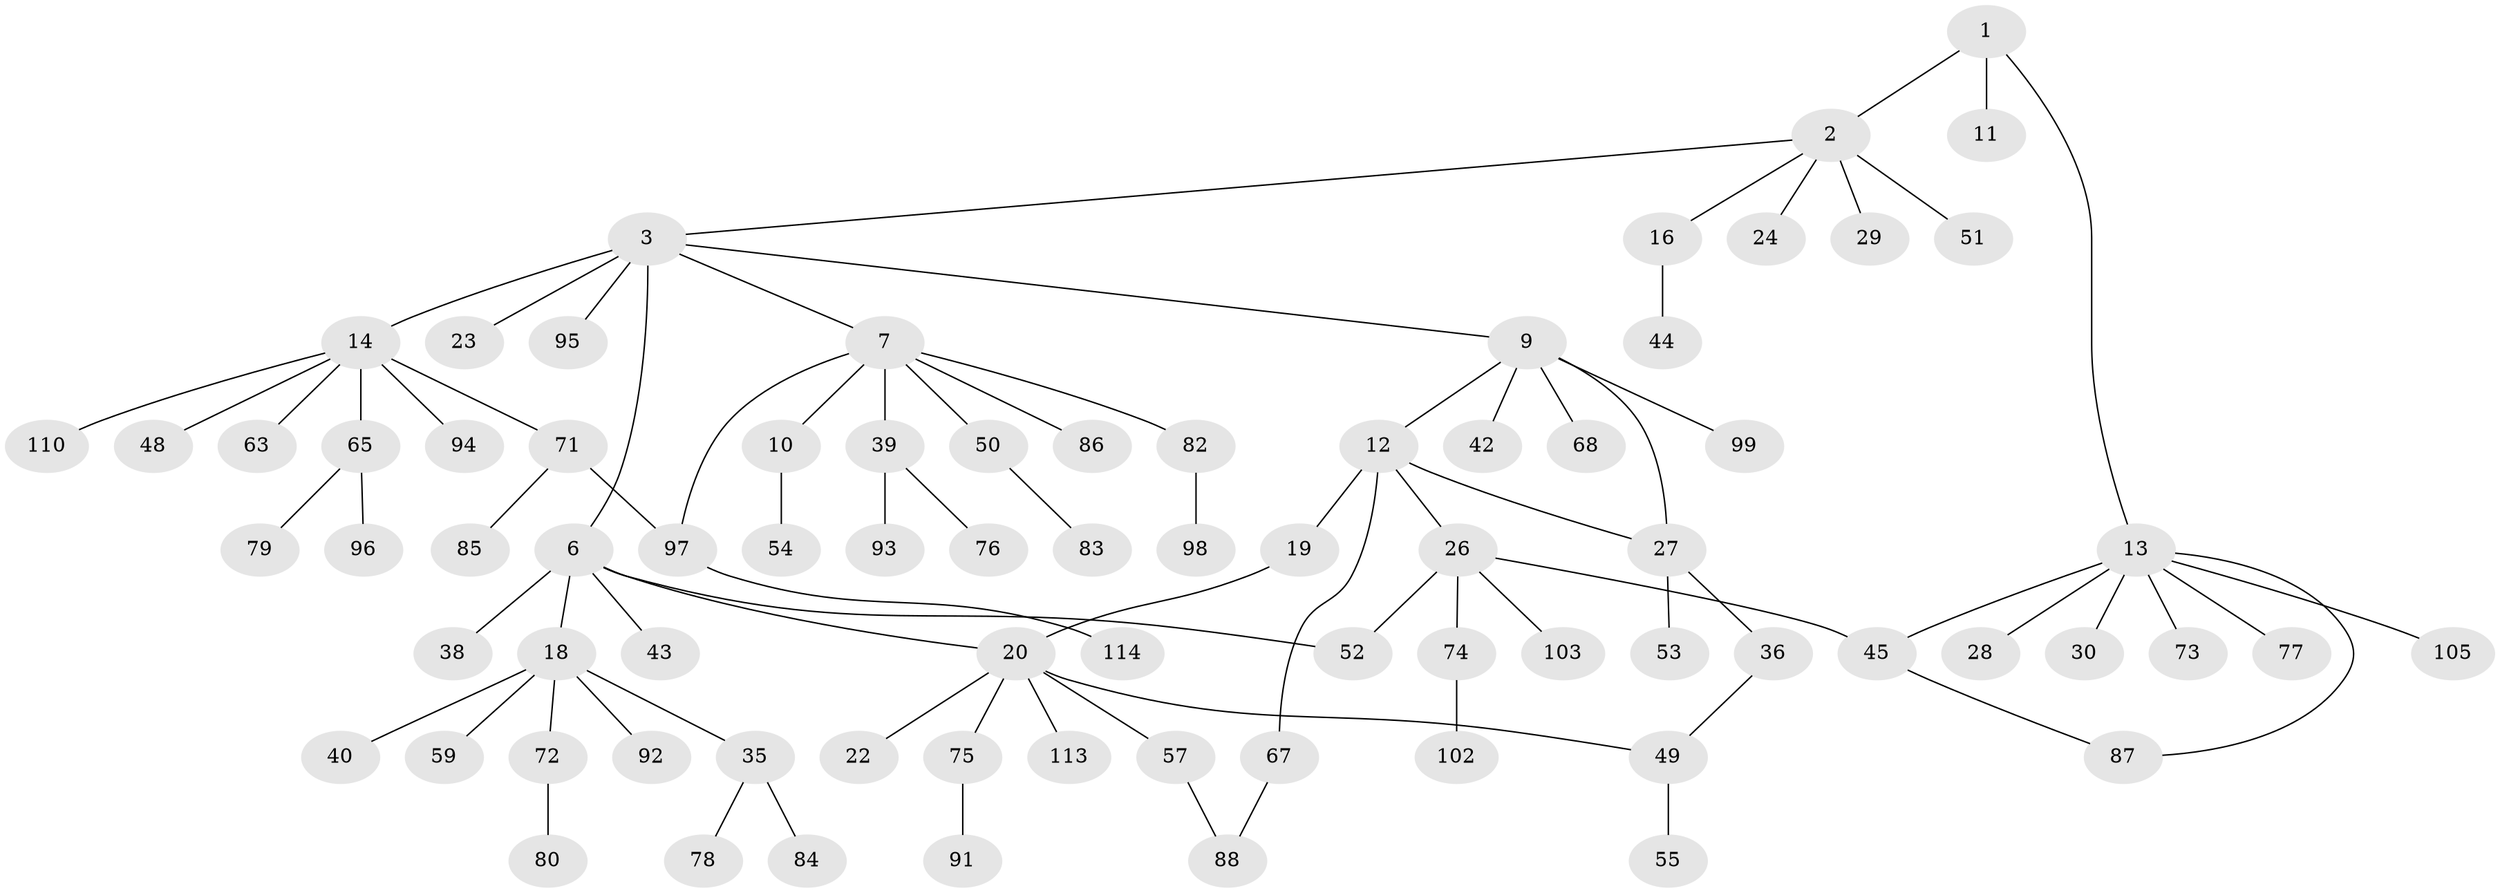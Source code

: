 // Generated by graph-tools (version 1.1) at 2025/23/03/03/25 07:23:31]
// undirected, 78 vertices, 85 edges
graph export_dot {
graph [start="1"]
  node [color=gray90,style=filled];
  1 [super="+46"];
  2 [super="+4"];
  3 [super="+5"];
  6 [super="+8"];
  7 [super="+15"];
  9 [super="+34"];
  10;
  11;
  12 [super="+17"];
  13 [super="+21"];
  14 [super="+61"];
  16 [super="+62"];
  18 [super="+25"];
  19 [super="+32"];
  20 [super="+37"];
  22 [super="+90"];
  23;
  24;
  26 [super="+31"];
  27 [super="+33"];
  28;
  29 [super="+58"];
  30;
  35 [super="+69"];
  36 [super="+106"];
  38;
  39 [super="+41"];
  40 [super="+81"];
  42 [super="+56"];
  43;
  44;
  45 [super="+47"];
  48;
  49 [super="+107"];
  50 [super="+64"];
  51;
  52 [super="+60"];
  53;
  54 [super="+70"];
  55;
  57 [super="+100"];
  59;
  63;
  65 [super="+66"];
  67;
  68;
  71;
  72;
  73;
  74 [super="+111"];
  75;
  76;
  77;
  78;
  79;
  80 [super="+108"];
  82;
  83;
  84;
  85 [super="+109"];
  86;
  87 [super="+89"];
  88 [super="+112"];
  91;
  92;
  93;
  94;
  95 [super="+115"];
  96;
  97;
  98 [super="+104"];
  99 [super="+101"];
  102;
  103;
  105;
  110;
  113;
  114;
  1 -- 2;
  1 -- 11;
  1 -- 13;
  2 -- 3;
  2 -- 24;
  2 -- 29;
  2 -- 16;
  2 -- 51;
  3 -- 7;
  3 -- 14;
  3 -- 23;
  3 -- 95;
  3 -- 9;
  3 -- 6;
  6 -- 18;
  6 -- 38;
  6 -- 43;
  6 -- 20;
  6 -- 52;
  7 -- 10;
  7 -- 50;
  7 -- 82;
  7 -- 86;
  7 -- 97;
  7 -- 39;
  9 -- 12;
  9 -- 27;
  9 -- 42;
  9 -- 68;
  9 -- 99;
  10 -- 54;
  12 -- 19;
  12 -- 26;
  12 -- 67;
  12 -- 27;
  13 -- 28;
  13 -- 77;
  13 -- 105;
  13 -- 73;
  13 -- 45;
  13 -- 30;
  13 -- 87;
  14 -- 48;
  14 -- 110;
  14 -- 65;
  14 -- 71;
  14 -- 94;
  14 -- 63;
  16 -- 44;
  18 -- 59;
  18 -- 35;
  18 -- 40;
  18 -- 72;
  18 -- 92;
  19 -- 20;
  20 -- 22;
  20 -- 57;
  20 -- 113;
  20 -- 49;
  20 -- 75;
  26 -- 74;
  26 -- 103;
  26 -- 52;
  26 -- 45;
  27 -- 36;
  27 -- 53;
  35 -- 84;
  35 -- 78;
  36 -- 49;
  39 -- 76;
  39 -- 93;
  45 -- 87;
  49 -- 55;
  50 -- 83;
  57 -- 88;
  65 -- 96;
  65 -- 79;
  67 -- 88;
  71 -- 85;
  71 -- 97;
  72 -- 80;
  74 -- 102;
  75 -- 91;
  82 -- 98;
  97 -- 114;
}

